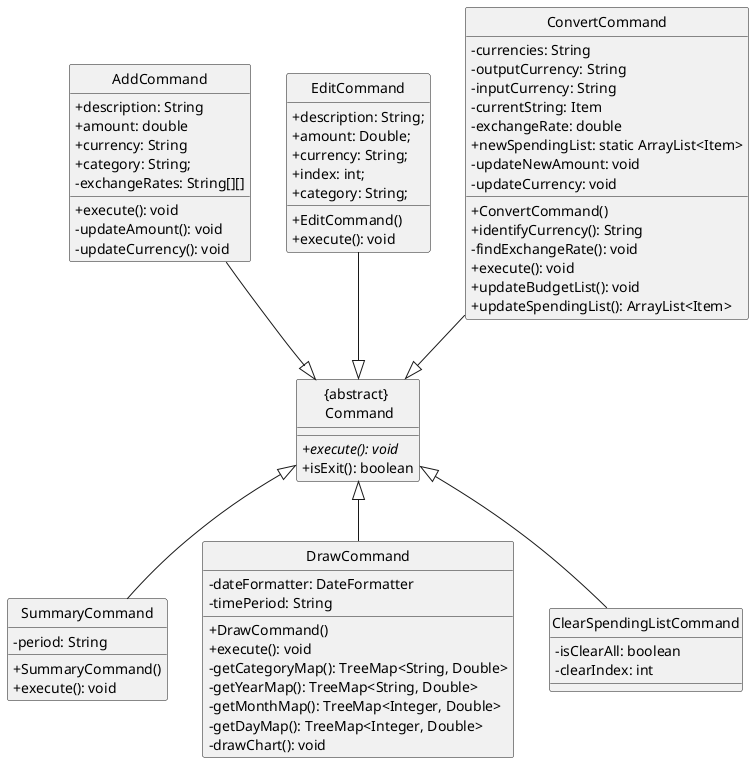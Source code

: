 @startuml

hide circle
skinparam classAttributeIconSize 0

class "{abstract} \n Command"{
    + execute(): void {abstract}
    + isExit(): boolean
}

class "AddCommand" {
    + description: String
    + amount: double
    + currency: String
    + category: String;
    - exchangeRates: String[][]
    + execute(): void
    - updateAmount(): void
    - updateCurrency(): void
}

class "ClearSpendingListCommand" {
    - isClearAll: boolean
    - clearIndex: int
}
class "ConvertCommand" {
    - currencies: String
    - outputCurrency: String
    - inputCurrency: String
    - currentString: Item
    - exchangeRate: double
    + newSpendingList: static ArrayList<Item>
    + ConvertCommand()
    + identifyCurrency(): String
    - findExchangeRate(): void
    + execute(): void
    - updateNewAmount: void
    - updateCurrency: void
    + updateBudgetList(): void
    + updateSpendingList(): ArrayList<Item>
}
class "DrawCommand" {
    - dateFormatter: DateFormatter
    - timePeriod: String
    + DrawCommand()
    + execute(): void
    - getCategoryMap(): TreeMap<String, Double>
    - getYearMap(): TreeMap<String, Double>
    - getMonthMap(): TreeMap<Integer, Double>
    - getDayMap(): TreeMap<Integer, Double>
    - drawChart(): void
}

class "EditCommand" {
    + description: String;
    + amount: Double;
    + currency: String;
    + index: int;
    + category: String;
    + EditCommand()
    + execute(): void
}

class "SummaryCommand" {
    - period: String
    + SummaryCommand()
    + execute(): void
}

AddCommand -[hidden]right-> EditCommand
EditCommand -[hidden]right-> ConvertCommand
EditCommand --|> "{abstract} \n Command"
SummaryCommand -[hidden]right-> DrawCommand
DrawCommand -[hidden]right-> ClearSpendingListCommand
DrawCommand -up-|> "{abstract} \n Command"
AddCommand -|> "{abstract} \n Command"
ConvertCommand -down-|> "{abstract} \n Command"
SummaryCommand -up-|> "{abstract} \n Command"
ClearSpendingListCommand -up-|> "{abstract} \n Command"

@enduml